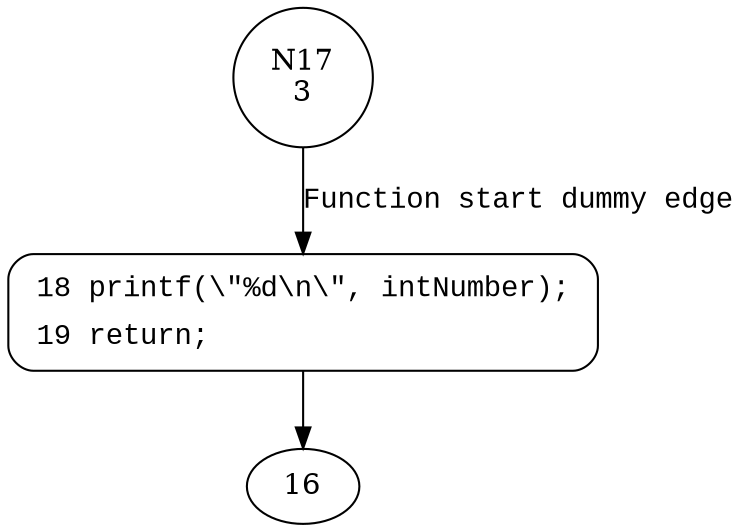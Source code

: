 digraph printIntLine {
17 [shape="circle" label="N17\n3"]
18 [shape="circle" label="N18\n2"]
18 [style="filled,bold" penwidth="1" fillcolor="white" fontname="Courier New" shape="Mrecord" label=<<table border="0" cellborder="0" cellpadding="3" bgcolor="white"><tr><td align="right">18</td><td align="left">printf(\&quot;%d\n\&quot;, intNumber);</td></tr><tr><td align="right">19</td><td align="left">return;</td></tr></table>>]
18 -> 16[label=""]
17 -> 18 [label="Function start dummy edge" fontname="Courier New"]
}